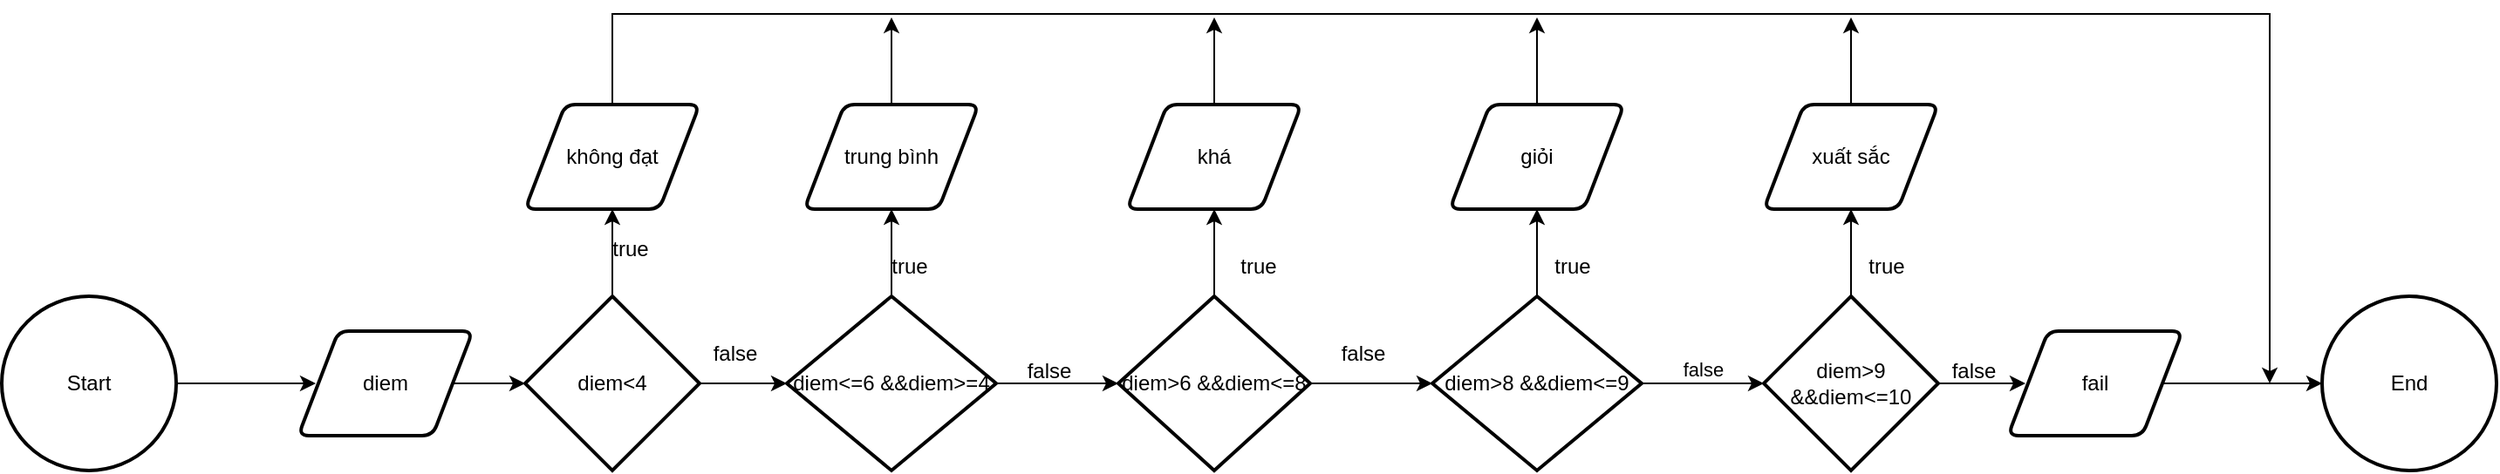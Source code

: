 <mxfile version="25.0.3">
  <diagram name="Page-1" id="bsgMkxEwh4LWcgCuUjoG">
    <mxGraphModel dx="1042" dy="565" grid="1" gridSize="10" guides="1" tooltips="1" connect="1" arrows="1" fold="1" page="1" pageScale="1" pageWidth="850" pageHeight="1100" math="0" shadow="0">
      <root>
        <mxCell id="0" />
        <mxCell id="1" parent="0" />
        <mxCell id="xYqUqasyRMZqJBkq69DW-2" style="edgeStyle=orthogonalEdgeStyle;rounded=0;orthogonalLoop=1;jettySize=auto;html=1;" edge="1" parent="1" source="xYqUqasyRMZqJBkq69DW-1">
          <mxGeometry relative="1" as="geometry">
            <mxPoint x="520" y="290" as="targetPoint" />
          </mxGeometry>
        </mxCell>
        <mxCell id="xYqUqasyRMZqJBkq69DW-1" value="Start" style="strokeWidth=2;html=1;shape=mxgraph.flowchart.start_2;whiteSpace=wrap;" vertex="1" parent="1">
          <mxGeometry x="340" y="240" width="100" height="100" as="geometry" />
        </mxCell>
        <mxCell id="xYqUqasyRMZqJBkq69DW-4" style="edgeStyle=orthogonalEdgeStyle;rounded=0;orthogonalLoop=1;jettySize=auto;html=1;" edge="1" parent="1" source="xYqUqasyRMZqJBkq69DW-3">
          <mxGeometry relative="1" as="geometry">
            <mxPoint x="640" y="290" as="targetPoint" />
          </mxGeometry>
        </mxCell>
        <mxCell id="xYqUqasyRMZqJBkq69DW-3" value="diem" style="shape=parallelogram;html=1;strokeWidth=2;perimeter=parallelogramPerimeter;whiteSpace=wrap;rounded=1;arcSize=12;size=0.23;" vertex="1" parent="1">
          <mxGeometry x="510" y="260" width="100" height="60" as="geometry" />
        </mxCell>
        <mxCell id="xYqUqasyRMZqJBkq69DW-6" style="edgeStyle=orthogonalEdgeStyle;rounded=0;orthogonalLoop=1;jettySize=auto;html=1;" edge="1" parent="1" source="xYqUqasyRMZqJBkq69DW-5">
          <mxGeometry relative="1" as="geometry">
            <mxPoint x="790" y="290" as="targetPoint" />
          </mxGeometry>
        </mxCell>
        <mxCell id="xYqUqasyRMZqJBkq69DW-29" style="edgeStyle=orthogonalEdgeStyle;rounded=0;orthogonalLoop=1;jettySize=auto;html=1;entryX=0.5;entryY=1;entryDx=0;entryDy=0;" edge="1" parent="1" source="xYqUqasyRMZqJBkq69DW-5" target="xYqUqasyRMZqJBkq69DW-24">
          <mxGeometry relative="1" as="geometry" />
        </mxCell>
        <mxCell id="xYqUqasyRMZqJBkq69DW-5" value="diem&amp;lt;4" style="strokeWidth=2;html=1;shape=mxgraph.flowchart.decision;whiteSpace=wrap;" vertex="1" parent="1">
          <mxGeometry x="640" y="240" width="100" height="100" as="geometry" />
        </mxCell>
        <mxCell id="xYqUqasyRMZqJBkq69DW-8" value="false" style="text;html=1;align=center;verticalAlign=middle;resizable=0;points=[];autosize=1;strokeColor=none;fillColor=none;" vertex="1" parent="1">
          <mxGeometry x="735" y="258" width="50" height="30" as="geometry" />
        </mxCell>
        <mxCell id="xYqUqasyRMZqJBkq69DW-10" style="edgeStyle=orthogonalEdgeStyle;rounded=0;orthogonalLoop=1;jettySize=auto;html=1;" edge="1" parent="1" source="xYqUqasyRMZqJBkq69DW-9">
          <mxGeometry relative="1" as="geometry">
            <mxPoint x="980" y="290" as="targetPoint" />
          </mxGeometry>
        </mxCell>
        <mxCell id="xYqUqasyRMZqJBkq69DW-30" style="edgeStyle=orthogonalEdgeStyle;rounded=0;orthogonalLoop=1;jettySize=auto;html=1;entryX=0.5;entryY=1;entryDx=0;entryDy=0;" edge="1" parent="1" source="xYqUqasyRMZqJBkq69DW-9" target="xYqUqasyRMZqJBkq69DW-25">
          <mxGeometry relative="1" as="geometry" />
        </mxCell>
        <mxCell id="xYqUqasyRMZqJBkq69DW-9" value="diem&amp;lt;=6 &amp;amp;&amp;amp;diem&amp;gt;=4" style="strokeWidth=2;html=1;shape=mxgraph.flowchart.decision;whiteSpace=wrap;" vertex="1" parent="1">
          <mxGeometry x="790" y="240" width="120" height="100" as="geometry" />
        </mxCell>
        <mxCell id="xYqUqasyRMZqJBkq69DW-11" value="false" style="text;html=1;align=center;verticalAlign=middle;resizable=0;points=[];autosize=1;strokeColor=none;fillColor=none;" vertex="1" parent="1">
          <mxGeometry x="915" y="268" width="50" height="30" as="geometry" />
        </mxCell>
        <mxCell id="xYqUqasyRMZqJBkq69DW-13" style="edgeStyle=orthogonalEdgeStyle;rounded=0;orthogonalLoop=1;jettySize=auto;html=1;" edge="1" parent="1" source="xYqUqasyRMZqJBkq69DW-12">
          <mxGeometry relative="1" as="geometry">
            <mxPoint x="1160" y="290" as="targetPoint" />
          </mxGeometry>
        </mxCell>
        <mxCell id="xYqUqasyRMZqJBkq69DW-31" style="edgeStyle=orthogonalEdgeStyle;rounded=0;orthogonalLoop=1;jettySize=auto;html=1;entryX=0.5;entryY=1;entryDx=0;entryDy=0;" edge="1" parent="1" source="xYqUqasyRMZqJBkq69DW-12" target="xYqUqasyRMZqJBkq69DW-26">
          <mxGeometry relative="1" as="geometry" />
        </mxCell>
        <mxCell id="xYqUqasyRMZqJBkq69DW-12" value="diem&amp;gt;6 &amp;amp;&amp;amp;diem&amp;lt;=8" style="strokeWidth=2;html=1;shape=mxgraph.flowchart.decision;whiteSpace=wrap;" vertex="1" parent="1">
          <mxGeometry x="980" y="240" width="110" height="100" as="geometry" />
        </mxCell>
        <mxCell id="xYqUqasyRMZqJBkq69DW-14" value="false" style="text;html=1;align=center;verticalAlign=middle;resizable=0;points=[];autosize=1;strokeColor=none;fillColor=none;" vertex="1" parent="1">
          <mxGeometry x="1095" y="258" width="50" height="30" as="geometry" />
        </mxCell>
        <mxCell id="xYqUqasyRMZqJBkq69DW-16" style="edgeStyle=orthogonalEdgeStyle;rounded=0;orthogonalLoop=1;jettySize=auto;html=1;" edge="1" parent="1" source="xYqUqasyRMZqJBkq69DW-15">
          <mxGeometry relative="1" as="geometry">
            <mxPoint x="1350" y="290" as="targetPoint" />
          </mxGeometry>
        </mxCell>
        <mxCell id="xYqUqasyRMZqJBkq69DW-17" value="false" style="edgeLabel;html=1;align=center;verticalAlign=middle;resizable=0;points=[];" vertex="1" connectable="0" parent="xYqUqasyRMZqJBkq69DW-16">
          <mxGeometry x="-0.007" y="8" relative="1" as="geometry">
            <mxPoint x="-8" y="-8" as="offset" />
          </mxGeometry>
        </mxCell>
        <mxCell id="xYqUqasyRMZqJBkq69DW-32" style="edgeStyle=orthogonalEdgeStyle;rounded=0;orthogonalLoop=1;jettySize=auto;html=1;entryX=0.5;entryY=1;entryDx=0;entryDy=0;" edge="1" parent="1" source="xYqUqasyRMZqJBkq69DW-15" target="xYqUqasyRMZqJBkq69DW-27">
          <mxGeometry relative="1" as="geometry" />
        </mxCell>
        <mxCell id="xYqUqasyRMZqJBkq69DW-15" value="diem&amp;gt;8 &amp;amp;&amp;amp;diem&amp;lt;=9" style="strokeWidth=2;html=1;shape=mxgraph.flowchart.decision;whiteSpace=wrap;" vertex="1" parent="1">
          <mxGeometry x="1160" y="240" width="120" height="100" as="geometry" />
        </mxCell>
        <mxCell id="xYqUqasyRMZqJBkq69DW-19" style="edgeStyle=orthogonalEdgeStyle;rounded=0;orthogonalLoop=1;jettySize=auto;html=1;" edge="1" parent="1" source="xYqUqasyRMZqJBkq69DW-18">
          <mxGeometry relative="1" as="geometry">
            <mxPoint x="1500" y="290" as="targetPoint" />
          </mxGeometry>
        </mxCell>
        <mxCell id="xYqUqasyRMZqJBkq69DW-33" style="edgeStyle=orthogonalEdgeStyle;rounded=0;orthogonalLoop=1;jettySize=auto;html=1;entryX=0.5;entryY=1;entryDx=0;entryDy=0;" edge="1" parent="1" source="xYqUqasyRMZqJBkq69DW-18" target="xYqUqasyRMZqJBkq69DW-28">
          <mxGeometry relative="1" as="geometry" />
        </mxCell>
        <mxCell id="xYqUqasyRMZqJBkq69DW-18" value="diem&amp;gt;9 &amp;amp;&amp;amp;diem&amp;lt;=10" style="strokeWidth=2;html=1;shape=mxgraph.flowchart.decision;whiteSpace=wrap;" vertex="1" parent="1">
          <mxGeometry x="1350" y="240" width="100" height="100" as="geometry" />
        </mxCell>
        <mxCell id="xYqUqasyRMZqJBkq69DW-20" value="false" style="text;html=1;align=center;verticalAlign=middle;resizable=0;points=[];autosize=1;strokeColor=none;fillColor=none;" vertex="1" parent="1">
          <mxGeometry x="1445" y="268" width="50" height="30" as="geometry" />
        </mxCell>
        <mxCell id="xYqUqasyRMZqJBkq69DW-22" style="edgeStyle=orthogonalEdgeStyle;rounded=0;orthogonalLoop=1;jettySize=auto;html=1;" edge="1" parent="1" source="xYqUqasyRMZqJBkq69DW-21">
          <mxGeometry relative="1" as="geometry">
            <mxPoint x="1670" y="290" as="targetPoint" />
          </mxGeometry>
        </mxCell>
        <mxCell id="xYqUqasyRMZqJBkq69DW-21" value="fail" style="shape=parallelogram;html=1;strokeWidth=2;perimeter=parallelogramPerimeter;whiteSpace=wrap;rounded=1;arcSize=12;size=0.23;" vertex="1" parent="1">
          <mxGeometry x="1490" y="260" width="100" height="60" as="geometry" />
        </mxCell>
        <mxCell id="xYqUqasyRMZqJBkq69DW-23" value="End" style="strokeWidth=2;html=1;shape=mxgraph.flowchart.start_2;whiteSpace=wrap;" vertex="1" parent="1">
          <mxGeometry x="1670" y="240" width="100" height="100" as="geometry" />
        </mxCell>
        <mxCell id="xYqUqasyRMZqJBkq69DW-39" style="edgeStyle=orthogonalEdgeStyle;rounded=0;orthogonalLoop=1;jettySize=auto;html=1;" edge="1" parent="1">
          <mxGeometry relative="1" as="geometry">
            <mxPoint x="1640" y="290" as="targetPoint" />
            <mxPoint x="690" y="138" as="sourcePoint" />
            <Array as="points">
              <mxPoint x="690" y="78" />
              <mxPoint x="1640" y="78" />
            </Array>
          </mxGeometry>
        </mxCell>
        <mxCell id="xYqUqasyRMZqJBkq69DW-24" value="không đạt" style="shape=parallelogram;html=1;strokeWidth=2;perimeter=parallelogramPerimeter;whiteSpace=wrap;rounded=1;arcSize=12;size=0.23;" vertex="1" parent="1">
          <mxGeometry x="640" y="130" width="100" height="60" as="geometry" />
        </mxCell>
        <mxCell id="xYqUqasyRMZqJBkq69DW-40" style="edgeStyle=orthogonalEdgeStyle;rounded=0;orthogonalLoop=1;jettySize=auto;html=1;" edge="1" parent="1" source="xYqUqasyRMZqJBkq69DW-25">
          <mxGeometry relative="1" as="geometry">
            <mxPoint x="850" y="80" as="targetPoint" />
          </mxGeometry>
        </mxCell>
        <mxCell id="xYqUqasyRMZqJBkq69DW-25" value="trung bình" style="shape=parallelogram;html=1;strokeWidth=2;perimeter=parallelogramPerimeter;whiteSpace=wrap;rounded=1;arcSize=12;size=0.23;" vertex="1" parent="1">
          <mxGeometry x="800" y="130" width="100" height="60" as="geometry" />
        </mxCell>
        <mxCell id="xYqUqasyRMZqJBkq69DW-41" style="edgeStyle=orthogonalEdgeStyle;rounded=0;orthogonalLoop=1;jettySize=auto;html=1;" edge="1" parent="1" source="xYqUqasyRMZqJBkq69DW-26">
          <mxGeometry relative="1" as="geometry">
            <mxPoint x="1035" y="80" as="targetPoint" />
          </mxGeometry>
        </mxCell>
        <mxCell id="xYqUqasyRMZqJBkq69DW-26" value="khá" style="shape=parallelogram;html=1;strokeWidth=2;perimeter=parallelogramPerimeter;whiteSpace=wrap;rounded=1;arcSize=12;size=0.23;" vertex="1" parent="1">
          <mxGeometry x="985" y="130" width="100" height="60" as="geometry" />
        </mxCell>
        <mxCell id="xYqUqasyRMZqJBkq69DW-42" style="edgeStyle=orthogonalEdgeStyle;rounded=0;orthogonalLoop=1;jettySize=auto;html=1;" edge="1" parent="1" source="xYqUqasyRMZqJBkq69DW-27">
          <mxGeometry relative="1" as="geometry">
            <mxPoint x="1220" y="80" as="targetPoint" />
          </mxGeometry>
        </mxCell>
        <mxCell id="xYqUqasyRMZqJBkq69DW-27" value="giỏi" style="shape=parallelogram;html=1;strokeWidth=2;perimeter=parallelogramPerimeter;whiteSpace=wrap;rounded=1;arcSize=12;size=0.23;" vertex="1" parent="1">
          <mxGeometry x="1170" y="130" width="100" height="60" as="geometry" />
        </mxCell>
        <mxCell id="xYqUqasyRMZqJBkq69DW-43" style="edgeStyle=orthogonalEdgeStyle;rounded=0;orthogonalLoop=1;jettySize=auto;html=1;" edge="1" parent="1" source="xYqUqasyRMZqJBkq69DW-28">
          <mxGeometry relative="1" as="geometry">
            <mxPoint x="1400" y="80" as="targetPoint" />
          </mxGeometry>
        </mxCell>
        <mxCell id="xYqUqasyRMZqJBkq69DW-28" value="xuất sắc" style="shape=parallelogram;html=1;strokeWidth=2;perimeter=parallelogramPerimeter;whiteSpace=wrap;rounded=1;arcSize=12;size=0.23;" vertex="1" parent="1">
          <mxGeometry x="1350" y="130" width="100" height="60" as="geometry" />
        </mxCell>
        <mxCell id="xYqUqasyRMZqJBkq69DW-34" value="true" style="text;html=1;align=center;verticalAlign=middle;resizable=0;points=[];autosize=1;strokeColor=none;fillColor=none;" vertex="1" parent="1">
          <mxGeometry x="680" y="198" width="40" height="30" as="geometry" />
        </mxCell>
        <mxCell id="xYqUqasyRMZqJBkq69DW-35" value="true" style="text;html=1;align=center;verticalAlign=middle;resizable=0;points=[];autosize=1;strokeColor=none;fillColor=none;" vertex="1" parent="1">
          <mxGeometry x="840" y="208" width="40" height="30" as="geometry" />
        </mxCell>
        <mxCell id="xYqUqasyRMZqJBkq69DW-36" value="true" style="text;html=1;align=center;verticalAlign=middle;resizable=0;points=[];autosize=1;strokeColor=none;fillColor=none;" vertex="1" parent="1">
          <mxGeometry x="1040" y="208" width="40" height="30" as="geometry" />
        </mxCell>
        <mxCell id="xYqUqasyRMZqJBkq69DW-37" value="true" style="text;html=1;align=center;verticalAlign=middle;resizable=0;points=[];autosize=1;strokeColor=none;fillColor=none;" vertex="1" parent="1">
          <mxGeometry x="1220" y="208" width="40" height="30" as="geometry" />
        </mxCell>
        <mxCell id="xYqUqasyRMZqJBkq69DW-38" value="true" style="text;html=1;align=center;verticalAlign=middle;resizable=0;points=[];autosize=1;strokeColor=none;fillColor=none;" vertex="1" parent="1">
          <mxGeometry x="1400" y="208" width="40" height="30" as="geometry" />
        </mxCell>
      </root>
    </mxGraphModel>
  </diagram>
</mxfile>

